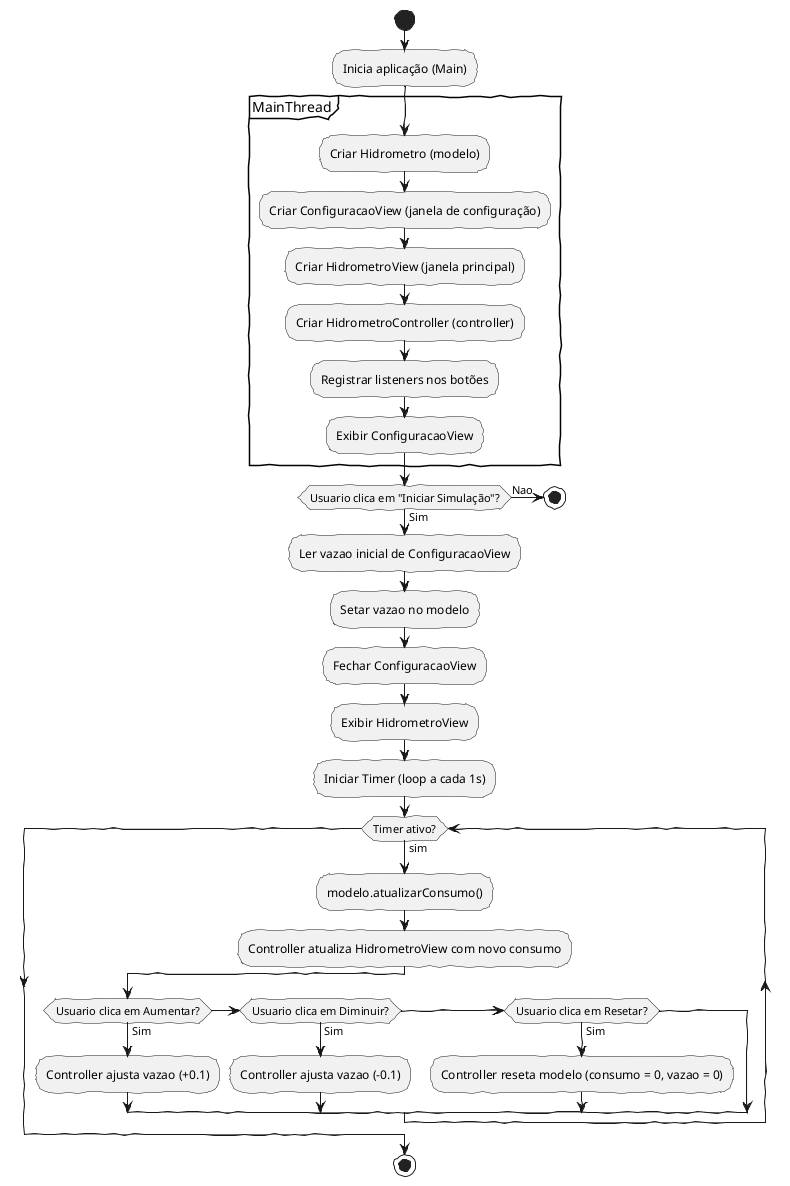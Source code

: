 @startuml SimuladorHidrometroFlowchart
' Flowchart do simulador de hidrômetro
' Baseado nos arquivos: Main.java, ConfiguracaoView.java, HidrometroController.java, Hidrometro.java, HidrometroView.java

skinparam handwritten true

start
:Inicia aplicação (Main);
partition MainThread {
  :Criar Hidrometro (modelo);
  :Criar ConfiguracaoView (janela de configuração);
  :Criar HidrometroView (janela principal);
  :Criar HidrometroController (controller);
  :Registrar listeners nos botões;
  :Exibir ConfiguracaoView;
}
if (Usuario clica em "Iniciar Simulação"?) then (Sim)
  :Ler vazao inicial de ConfiguracaoView;
  :Setar vazao no modelo;
  :Fechar ConfiguracaoView;
  :Exibir HidrometroView;
  :Iniciar Timer (loop a cada 1s);
  while (Timer ativo?) is (sim)
    :modelo.atualizarConsumo();
    :Controller atualiza HidrometroView com novo consumo;
    if (Usuario clica em Aumentar?) then (Sim)
      :Controller ajusta vazao (+0.1);
    else if (Usuario clica em Diminuir?) then (Sim)
      :Controller ajusta vazao (-0.1);
    else if (Usuario clica em Resetar?) then (Sim)
      :Controller reseta modelo (consumo = 0, vazao = 0);
    endif
  endwhile
else (Nao)
  stop
endif

stop
@enduml
